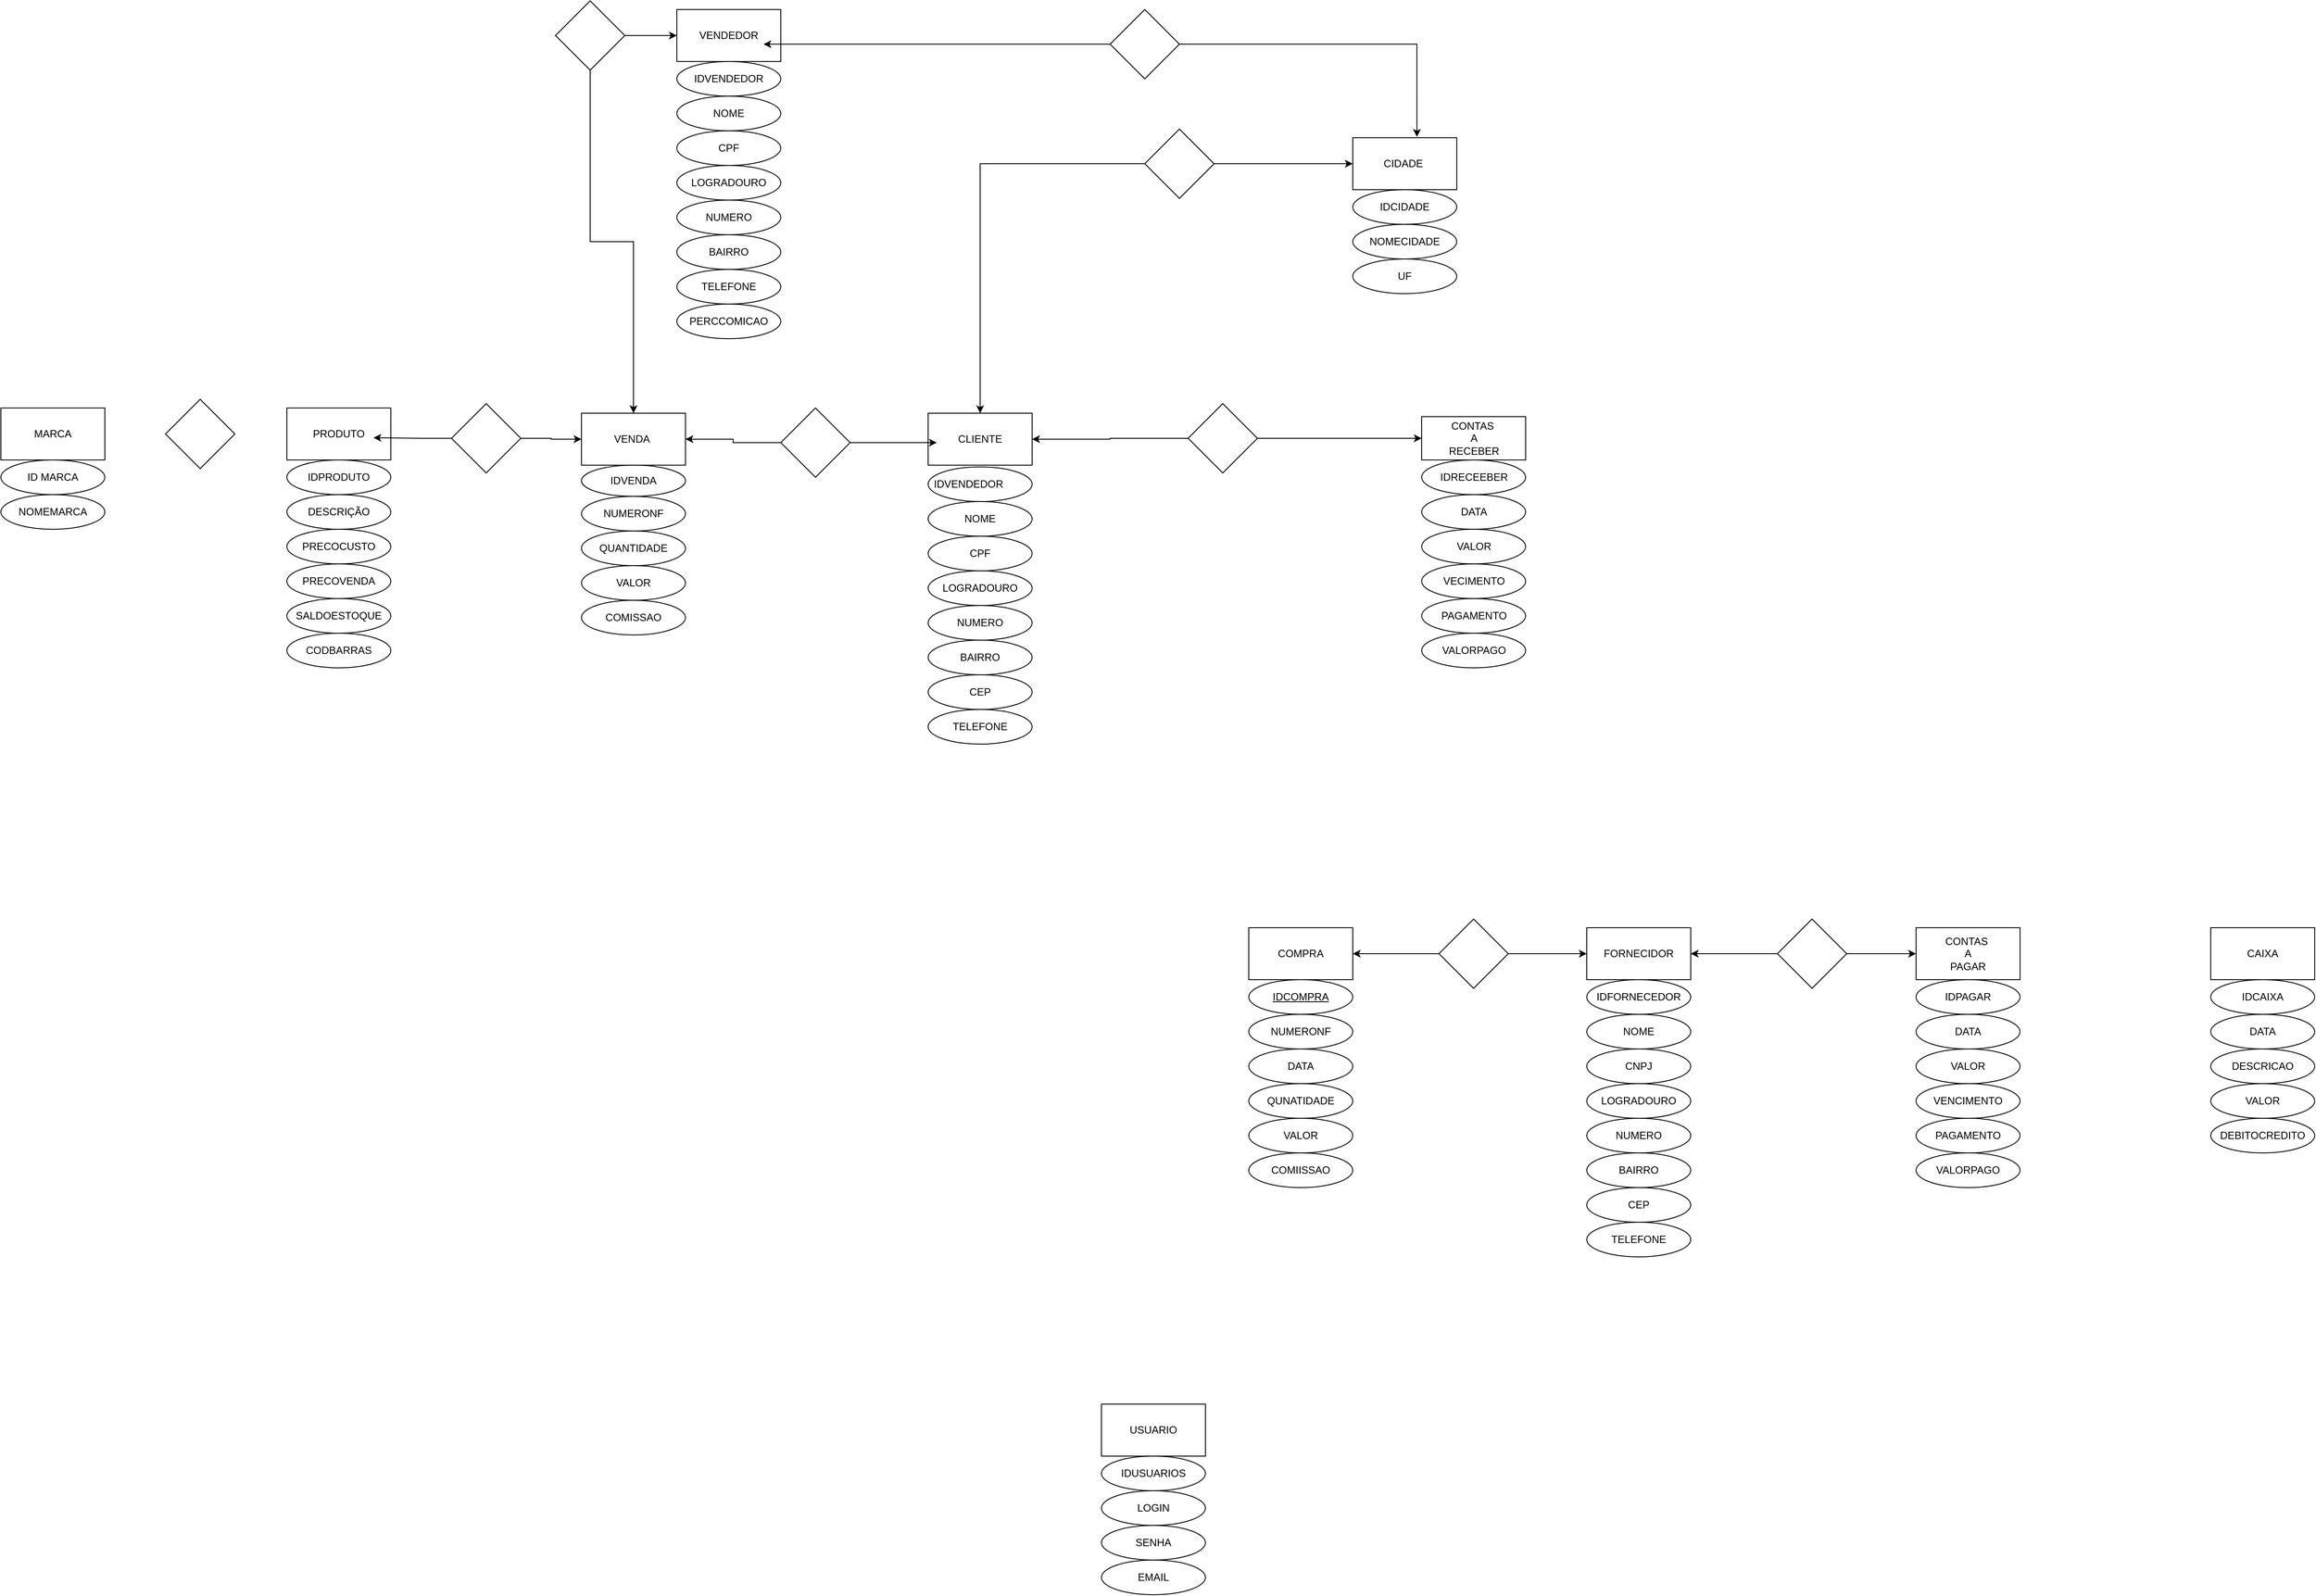 <mxfile version="24.2.2" type="github">
  <diagram name="Página-1" id="hBMCRMGVg-_b_J2vuRMF">
    <mxGraphModel dx="2933" dy="2729" grid="1" gridSize="10" guides="1" tooltips="1" connect="1" arrows="1" fold="1" page="1" pageScale="1" pageWidth="827" pageHeight="1169" math="0" shadow="0">
      <root>
        <mxCell id="0" />
        <mxCell id="1" parent="0" />
        <mxCell id="VK8VyzYkx4doQI-P-PIr-1" value="PRODUTO" style="rounded=0;whiteSpace=wrap;html=1;" vertex="1" parent="1">
          <mxGeometry x="400" y="130" width="120" height="60" as="geometry" />
        </mxCell>
        <mxCell id="VK8VyzYkx4doQI-P-PIr-2" value="MARCA" style="rounded=0;whiteSpace=wrap;html=1;" vertex="1" parent="1">
          <mxGeometry x="70" y="130" width="120" height="60" as="geometry" />
        </mxCell>
        <mxCell id="VK8VyzYkx4doQI-P-PIr-3" value="CLIENTE" style="rounded=0;whiteSpace=wrap;html=1;" vertex="1" parent="1">
          <mxGeometry x="1140" y="136" width="120" height="60" as="geometry" />
        </mxCell>
        <mxCell id="VK8VyzYkx4doQI-P-PIr-4" value="CIDADE&amp;nbsp;" style="rounded=0;whiteSpace=wrap;html=1;" vertex="1" parent="1">
          <mxGeometry x="1630" y="-182" width="120" height="60" as="geometry" />
        </mxCell>
        <mxCell id="VK8VyzYkx4doQI-P-PIr-5" value="VENDEDOR" style="rounded=0;whiteSpace=wrap;html=1;" vertex="1" parent="1">
          <mxGeometry x="850" y="-330" width="120" height="60" as="geometry" />
        </mxCell>
        <mxCell id="VK8VyzYkx4doQI-P-PIr-6" value="VENDA&amp;nbsp;" style="rounded=0;whiteSpace=wrap;html=1;" vertex="1" parent="1">
          <mxGeometry x="740" y="136" width="120" height="60" as="geometry" />
        </mxCell>
        <mxCell id="VK8VyzYkx4doQI-P-PIr-7" value="COMPRA" style="rounded=0;whiteSpace=wrap;html=1;" vertex="1" parent="1">
          <mxGeometry x="1510" y="730" width="120" height="60" as="geometry" />
        </mxCell>
        <mxCell id="VK8VyzYkx4doQI-P-PIr-8" value="CAIXA" style="rounded=0;whiteSpace=wrap;html=1;" vertex="1" parent="1">
          <mxGeometry x="2620" y="730" width="120" height="60" as="geometry" />
        </mxCell>
        <mxCell id="VK8VyzYkx4doQI-P-PIr-9" value="&lt;div&gt;USUARIO&lt;/div&gt;" style="rounded=0;whiteSpace=wrap;html=1;" vertex="1" parent="1">
          <mxGeometry x="1340" y="1280" width="120" height="60" as="geometry" />
        </mxCell>
        <mxCell id="VK8VyzYkx4doQI-P-PIr-12" value="IDPRODUTO" style="ellipse;whiteSpace=wrap;html=1;" vertex="1" parent="1">
          <mxGeometry x="400" y="190" width="120" height="40" as="geometry" />
        </mxCell>
        <mxCell id="VK8VyzYkx4doQI-P-PIr-13" value="DESCRIÇÃO" style="ellipse;whiteSpace=wrap;html=1;" vertex="1" parent="1">
          <mxGeometry x="400" y="230" width="120" height="40" as="geometry" />
        </mxCell>
        <mxCell id="VK8VyzYkx4doQI-P-PIr-14" value="PRECOCUSTO" style="ellipse;whiteSpace=wrap;html=1;" vertex="1" parent="1">
          <mxGeometry x="400" y="270" width="120" height="40" as="geometry" />
        </mxCell>
        <mxCell id="VK8VyzYkx4doQI-P-PIr-15" style="edgeStyle=orthogonalEdgeStyle;rounded=0;orthogonalLoop=1;jettySize=auto;html=1;exitX=0.5;exitY=1;exitDx=0;exitDy=0;" edge="1" parent="1" source="VK8VyzYkx4doQI-P-PIr-14" target="VK8VyzYkx4doQI-P-PIr-14">
          <mxGeometry relative="1" as="geometry" />
        </mxCell>
        <mxCell id="VK8VyzYkx4doQI-P-PIr-16" value="PRECOVENDA" style="ellipse;whiteSpace=wrap;html=1;" vertex="1" parent="1">
          <mxGeometry x="400" y="310" width="120" height="40" as="geometry" />
        </mxCell>
        <mxCell id="VK8VyzYkx4doQI-P-PIr-17" value="SALDOESTOQUE" style="ellipse;whiteSpace=wrap;html=1;" vertex="1" parent="1">
          <mxGeometry x="400" y="350" width="120" height="40" as="geometry" />
        </mxCell>
        <mxCell id="VK8VyzYkx4doQI-P-PIr-18" value="CODBARRAS" style="ellipse;whiteSpace=wrap;html=1;" vertex="1" parent="1">
          <mxGeometry x="400" y="390" width="120" height="40" as="geometry" />
        </mxCell>
        <mxCell id="VK8VyzYkx4doQI-P-PIr-19" value="ID MARCA" style="ellipse;whiteSpace=wrap;html=1;" vertex="1" parent="1">
          <mxGeometry x="70" y="190" width="120" height="40" as="geometry" />
        </mxCell>
        <mxCell id="VK8VyzYkx4doQI-P-PIr-20" value="IDVENDEDOR&lt;span style=&quot;white-space: pre;&quot;&gt;&#x9;&lt;/span&gt;" style="ellipse;whiteSpace=wrap;html=1;" vertex="1" parent="1">
          <mxGeometry x="1140" y="198" width="120" height="40" as="geometry" />
        </mxCell>
        <mxCell id="VK8VyzYkx4doQI-P-PIr-21" value="NOMEMARCA" style="ellipse;whiteSpace=wrap;html=1;" vertex="1" parent="1">
          <mxGeometry x="70" y="230" width="120" height="40" as="geometry" />
        </mxCell>
        <mxCell id="VK8VyzYkx4doQI-P-PIr-22" value="NOME" style="ellipse;whiteSpace=wrap;html=1;" vertex="1" parent="1">
          <mxGeometry x="1140" y="238" width="120" height="40" as="geometry" />
        </mxCell>
        <mxCell id="VK8VyzYkx4doQI-P-PIr-23" value="CPF" style="ellipse;whiteSpace=wrap;html=1;" vertex="1" parent="1">
          <mxGeometry x="1140" y="278" width="120" height="40" as="geometry" />
        </mxCell>
        <mxCell id="VK8VyzYkx4doQI-P-PIr-24" value="LOGRADOURO" style="ellipse;whiteSpace=wrap;html=1;" vertex="1" parent="1">
          <mxGeometry x="1140" y="318" width="120" height="40" as="geometry" />
        </mxCell>
        <mxCell id="VK8VyzYkx4doQI-P-PIr-25" value="NUMERO" style="ellipse;whiteSpace=wrap;html=1;" vertex="1" parent="1">
          <mxGeometry x="1140" y="358" width="120" height="40" as="geometry" />
        </mxCell>
        <mxCell id="VK8VyzYkx4doQI-P-PIr-26" value="BAIRRO" style="ellipse;whiteSpace=wrap;html=1;" vertex="1" parent="1">
          <mxGeometry x="1140" y="398" width="120" height="40" as="geometry" />
        </mxCell>
        <mxCell id="VK8VyzYkx4doQI-P-PIr-27" value="CEP" style="ellipse;whiteSpace=wrap;html=1;" vertex="1" parent="1">
          <mxGeometry x="1140" y="438" width="120" height="40" as="geometry" />
        </mxCell>
        <mxCell id="VK8VyzYkx4doQI-P-PIr-28" value="TELEFONE" style="ellipse;whiteSpace=wrap;html=1;" vertex="1" parent="1">
          <mxGeometry x="1140" y="478" width="120" height="40" as="geometry" />
        </mxCell>
        <mxCell id="VK8VyzYkx4doQI-P-PIr-29" value="IDCIDADE" style="ellipse;whiteSpace=wrap;html=1;" vertex="1" parent="1">
          <mxGeometry x="1630" y="-122" width="120" height="40" as="geometry" />
        </mxCell>
        <mxCell id="VK8VyzYkx4doQI-P-PIr-30" value="NOMECIDADE" style="ellipse;whiteSpace=wrap;html=1;" vertex="1" parent="1">
          <mxGeometry x="1630" y="-82" width="120" height="40" as="geometry" />
        </mxCell>
        <mxCell id="VK8VyzYkx4doQI-P-PIr-31" value="UF" style="ellipse;whiteSpace=wrap;html=1;" vertex="1" parent="1">
          <mxGeometry x="1630" y="-42" width="120" height="40" as="geometry" />
        </mxCell>
        <mxCell id="VK8VyzYkx4doQI-P-PIr-32" value="FORNECIDOR" style="rounded=0;whiteSpace=wrap;html=1;" vertex="1" parent="1">
          <mxGeometry x="1900" y="730" width="120" height="60" as="geometry" />
        </mxCell>
        <mxCell id="VK8VyzYkx4doQI-P-PIr-33" value="IDFORNECEDOR" style="ellipse;whiteSpace=wrap;html=1;" vertex="1" parent="1">
          <mxGeometry x="1900" y="790" width="120" height="40" as="geometry" />
        </mxCell>
        <mxCell id="VK8VyzYkx4doQI-P-PIr-34" value="CNPJ" style="ellipse;whiteSpace=wrap;html=1;" vertex="1" parent="1">
          <mxGeometry x="1900" y="870" width="120" height="40" as="geometry" />
        </mxCell>
        <mxCell id="VK8VyzYkx4doQI-P-PIr-35" value="NOME" style="ellipse;whiteSpace=wrap;html=1;" vertex="1" parent="1">
          <mxGeometry x="1900" y="830" width="120" height="40" as="geometry" />
        </mxCell>
        <mxCell id="VK8VyzYkx4doQI-P-PIr-37" value="LOGRADOURO" style="ellipse;whiteSpace=wrap;html=1;" vertex="1" parent="1">
          <mxGeometry x="1900" y="910" width="120" height="40" as="geometry" />
        </mxCell>
        <mxCell id="VK8VyzYkx4doQI-P-PIr-38" value="NUMERO" style="ellipse;whiteSpace=wrap;html=1;" vertex="1" parent="1">
          <mxGeometry x="1900" y="950" width="120" height="40" as="geometry" />
        </mxCell>
        <mxCell id="VK8VyzYkx4doQI-P-PIr-39" value="BAIRRO" style="ellipse;whiteSpace=wrap;html=1;" vertex="1" parent="1">
          <mxGeometry x="1900" y="990" width="120" height="40" as="geometry" />
        </mxCell>
        <mxCell id="VK8VyzYkx4doQI-P-PIr-40" value="CEP" style="ellipse;whiteSpace=wrap;html=1;" vertex="1" parent="1">
          <mxGeometry x="1900" y="1030" width="120" height="40" as="geometry" />
        </mxCell>
        <mxCell id="VK8VyzYkx4doQI-P-PIr-41" value="TELEFONE" style="ellipse;whiteSpace=wrap;html=1;" vertex="1" parent="1">
          <mxGeometry x="1900" y="1070" width="120" height="40" as="geometry" />
        </mxCell>
        <mxCell id="VK8VyzYkx4doQI-P-PIr-42" value="IDVENDEDOR" style="ellipse;whiteSpace=wrap;html=1;" vertex="1" parent="1">
          <mxGeometry x="850" y="-270" width="120" height="40" as="geometry" />
        </mxCell>
        <mxCell id="VK8VyzYkx4doQI-P-PIr-43" value="NOME" style="ellipse;whiteSpace=wrap;html=1;" vertex="1" parent="1">
          <mxGeometry x="850" y="-230" width="120" height="40" as="geometry" />
        </mxCell>
        <mxCell id="VK8VyzYkx4doQI-P-PIr-44" value="CPF&lt;span style=&quot;color: rgba(0, 0, 0, 0); font-family: monospace; font-size: 0px; text-align: start; text-wrap: nowrap;&quot;&gt;%3CmxGraphModel%3E%3Croot%3E%3CmxCell%20id%3D%220%22%2F%3E%3CmxCell%20id%3D%221%22%20parent%3D%220%22%2F%3E%3CmxCell%20id%3D%222%22%20value%3D%22%22%20style%3D%22ellipse%3BwhiteSpace%3Dwrap%3Bhtml%3D1%3B%22%20vertex%3D%221%22%20parent%3D%221%22%3E%3CmxGeometry%20x%3D%22110%22%20y%3D%22710%22%20width%3D%22120%22%20height%3D%2240%22%20as%3D%22geometry%22%2F%3E%3C%2FmxCell%3E%3C%2Froot%3E%3C%2FmxGraphModel%3E&lt;/span&gt;" style="ellipse;whiteSpace=wrap;html=1;" vertex="1" parent="1">
          <mxGeometry x="850" y="-190" width="120" height="40" as="geometry" />
        </mxCell>
        <mxCell id="VK8VyzYkx4doQI-P-PIr-45" value="LOGRADOURO" style="ellipse;whiteSpace=wrap;html=1;" vertex="1" parent="1">
          <mxGeometry x="850" y="-150" width="120" height="40" as="geometry" />
        </mxCell>
        <mxCell id="VK8VyzYkx4doQI-P-PIr-46" value="NUMERO" style="ellipse;whiteSpace=wrap;html=1;" vertex="1" parent="1">
          <mxGeometry x="850" y="-110" width="120" height="40" as="geometry" />
        </mxCell>
        <mxCell id="VK8VyzYkx4doQI-P-PIr-47" value="BAIRRO" style="ellipse;whiteSpace=wrap;html=1;" vertex="1" parent="1">
          <mxGeometry x="850" y="-70" width="120" height="40" as="geometry" />
        </mxCell>
        <mxCell id="VK8VyzYkx4doQI-P-PIr-48" value="TELEFONE" style="ellipse;whiteSpace=wrap;html=1;" vertex="1" parent="1">
          <mxGeometry x="850" y="-30" width="120" height="40" as="geometry" />
        </mxCell>
        <mxCell id="VK8VyzYkx4doQI-P-PIr-49" value="PERCCOMICAO" style="ellipse;whiteSpace=wrap;html=1;" vertex="1" parent="1">
          <mxGeometry x="850" y="10" width="120" height="40" as="geometry" />
        </mxCell>
        <mxCell id="VK8VyzYkx4doQI-P-PIr-50" value="IDVENDA" style="ellipse;whiteSpace=wrap;html=1;" vertex="1" parent="1">
          <mxGeometry x="740" y="196" width="120" height="36" as="geometry" />
        </mxCell>
        <mxCell id="VK8VyzYkx4doQI-P-PIr-51" value="NUMERONF" style="ellipse;whiteSpace=wrap;html=1;" vertex="1" parent="1">
          <mxGeometry x="740" y="232" width="120" height="40" as="geometry" />
        </mxCell>
        <mxCell id="VK8VyzYkx4doQI-P-PIr-52" value="QUANTIDADE" style="ellipse;whiteSpace=wrap;html=1;" vertex="1" parent="1">
          <mxGeometry x="740" y="272" width="120" height="40" as="geometry" />
        </mxCell>
        <mxCell id="VK8VyzYkx4doQI-P-PIr-53" value="VALOR" style="ellipse;whiteSpace=wrap;html=1;" vertex="1" parent="1">
          <mxGeometry x="740" y="312" width="120" height="40" as="geometry" />
        </mxCell>
        <mxCell id="VK8VyzYkx4doQI-P-PIr-54" value="COMISSAO" style="ellipse;whiteSpace=wrap;html=1;" vertex="1" parent="1">
          <mxGeometry x="740" y="352" width="120" height="40" as="geometry" />
        </mxCell>
        <mxCell id="VK8VyzYkx4doQI-P-PIr-55" value="NUMERONF" style="ellipse;whiteSpace=wrap;html=1;" vertex="1" parent="1">
          <mxGeometry x="1510" y="830" width="120" height="40" as="geometry" />
        </mxCell>
        <mxCell id="VK8VyzYkx4doQI-P-PIr-56" value="&lt;u&gt;IDCOMPRA&lt;/u&gt;" style="ellipse;whiteSpace=wrap;html=1;" vertex="1" parent="1">
          <mxGeometry x="1510" y="790" width="120" height="40" as="geometry" />
        </mxCell>
        <mxCell id="VK8VyzYkx4doQI-P-PIr-58" value="DATA" style="ellipse;whiteSpace=wrap;html=1;" vertex="1" parent="1">
          <mxGeometry x="1510" y="870" width="120" height="40" as="geometry" />
        </mxCell>
        <mxCell id="VK8VyzYkx4doQI-P-PIr-59" value="QUNATIDADE" style="ellipse;whiteSpace=wrap;html=1;" vertex="1" parent="1">
          <mxGeometry x="1510" y="910" width="120" height="40" as="geometry" />
        </mxCell>
        <mxCell id="VK8VyzYkx4doQI-P-PIr-60" value="VALOR" style="ellipse;whiteSpace=wrap;html=1;" vertex="1" parent="1">
          <mxGeometry x="1510" y="950" width="120" height="40" as="geometry" />
        </mxCell>
        <mxCell id="VK8VyzYkx4doQI-P-PIr-61" value="COMIISSAO" style="ellipse;whiteSpace=wrap;html=1;" vertex="1" parent="1">
          <mxGeometry x="1510" y="990" width="120" height="40" as="geometry" />
        </mxCell>
        <mxCell id="VK8VyzYkx4doQI-P-PIr-62" value="IDCAIXA" style="ellipse;whiteSpace=wrap;html=1;" vertex="1" parent="1">
          <mxGeometry x="2620" y="790" width="120" height="40" as="geometry" />
        </mxCell>
        <mxCell id="VK8VyzYkx4doQI-P-PIr-63" value="DATA" style="ellipse;whiteSpace=wrap;html=1;" vertex="1" parent="1">
          <mxGeometry x="2620" y="830" width="120" height="40" as="geometry" />
        </mxCell>
        <mxCell id="VK8VyzYkx4doQI-P-PIr-64" value="DESCRICAO" style="ellipse;whiteSpace=wrap;html=1;" vertex="1" parent="1">
          <mxGeometry x="2620" y="870" width="120" height="40" as="geometry" />
        </mxCell>
        <mxCell id="VK8VyzYkx4doQI-P-PIr-65" value="VALOR" style="ellipse;whiteSpace=wrap;html=1;" vertex="1" parent="1">
          <mxGeometry x="2620" y="910" width="120" height="40" as="geometry" />
        </mxCell>
        <mxCell id="VK8VyzYkx4doQI-P-PIr-66" value="DEBITOCREDITO" style="ellipse;whiteSpace=wrap;html=1;" vertex="1" parent="1">
          <mxGeometry x="2620" y="950" width="120" height="40" as="geometry" />
        </mxCell>
        <mxCell id="VK8VyzYkx4doQI-P-PIr-67" value="IDUSUARIOS" style="ellipse;whiteSpace=wrap;html=1;" vertex="1" parent="1">
          <mxGeometry x="1340" y="1340" width="120" height="40" as="geometry" />
        </mxCell>
        <mxCell id="VK8VyzYkx4doQI-P-PIr-68" value="LOGIN" style="ellipse;whiteSpace=wrap;html=1;" vertex="1" parent="1">
          <mxGeometry x="1340" y="1380" width="120" height="40" as="geometry" />
        </mxCell>
        <mxCell id="VK8VyzYkx4doQI-P-PIr-69" value="SENHA" style="ellipse;whiteSpace=wrap;html=1;" vertex="1" parent="1">
          <mxGeometry x="1340" y="1420" width="120" height="40" as="geometry" />
        </mxCell>
        <mxCell id="VK8VyzYkx4doQI-P-PIr-70" value="EMAIL" style="ellipse;whiteSpace=wrap;html=1;" vertex="1" parent="1">
          <mxGeometry x="1340" y="1460" width="120" height="40" as="geometry" />
        </mxCell>
        <mxCell id="VK8VyzYkx4doQI-P-PIr-97" value="" style="rhombus;whiteSpace=wrap;html=1;" vertex="1" parent="1">
          <mxGeometry x="260" y="120" width="80" height="80" as="geometry" />
        </mxCell>
        <mxCell id="VK8VyzYkx4doQI-P-PIr-98" value="CONTAS&amp;nbsp;&lt;div&gt;A&lt;/div&gt;&lt;div&gt;RECEBER&lt;/div&gt;" style="rounded=0;whiteSpace=wrap;html=1;" vertex="1" parent="1">
          <mxGeometry x="1709.5" y="140" width="120" height="50" as="geometry" />
        </mxCell>
        <mxCell id="VK8VyzYkx4doQI-P-PIr-99" value="IDRECEEBER" style="ellipse;whiteSpace=wrap;html=1;" vertex="1" parent="1">
          <mxGeometry x="1709.5" y="190" width="120" height="40" as="geometry" />
        </mxCell>
        <mxCell id="VK8VyzYkx4doQI-P-PIr-100" value="DATA" style="ellipse;whiteSpace=wrap;html=1;" vertex="1" parent="1">
          <mxGeometry x="1709.5" y="230" width="120" height="40" as="geometry" />
        </mxCell>
        <mxCell id="VK8VyzYkx4doQI-P-PIr-101" value="VALOR" style="ellipse;whiteSpace=wrap;html=1;" vertex="1" parent="1">
          <mxGeometry x="1709.5" y="270" width="120" height="40" as="geometry" />
        </mxCell>
        <mxCell id="VK8VyzYkx4doQI-P-PIr-102" value="VECIMENTO" style="ellipse;whiteSpace=wrap;html=1;" vertex="1" parent="1">
          <mxGeometry x="1709.5" y="310" width="120" height="40" as="geometry" />
        </mxCell>
        <mxCell id="VK8VyzYkx4doQI-P-PIr-103" value="PAGAMENTO" style="ellipse;whiteSpace=wrap;html=1;" vertex="1" parent="1">
          <mxGeometry x="1709.5" y="350" width="120" height="40" as="geometry" />
        </mxCell>
        <mxCell id="VK8VyzYkx4doQI-P-PIr-104" value="VALORPAGO" style="ellipse;whiteSpace=wrap;html=1;" vertex="1" parent="1">
          <mxGeometry x="1709.5" y="390" width="120" height="40" as="geometry" />
        </mxCell>
        <mxCell id="VK8VyzYkx4doQI-P-PIr-105" value="CONTAS&amp;nbsp;&lt;div&gt;A&lt;/div&gt;&lt;div&gt;PAGAR&lt;/div&gt;" style="rounded=0;whiteSpace=wrap;html=1;" vertex="1" parent="1">
          <mxGeometry x="2280" y="730" width="120" height="60" as="geometry" />
        </mxCell>
        <mxCell id="VK8VyzYkx4doQI-P-PIr-106" value="IDPAGAR" style="ellipse;whiteSpace=wrap;html=1;" vertex="1" parent="1">
          <mxGeometry x="2280" y="790" width="120" height="40" as="geometry" />
        </mxCell>
        <mxCell id="VK8VyzYkx4doQI-P-PIr-107" value="DATA" style="ellipse;whiteSpace=wrap;html=1;" vertex="1" parent="1">
          <mxGeometry x="2280" y="830" width="120" height="40" as="geometry" />
        </mxCell>
        <mxCell id="VK8VyzYkx4doQI-P-PIr-108" value="VALOR" style="ellipse;whiteSpace=wrap;html=1;" vertex="1" parent="1">
          <mxGeometry x="2280" y="870" width="120" height="40" as="geometry" />
        </mxCell>
        <mxCell id="VK8VyzYkx4doQI-P-PIr-109" value="VENCIMENTO" style="ellipse;whiteSpace=wrap;html=1;" vertex="1" parent="1">
          <mxGeometry x="2280" y="910" width="120" height="40" as="geometry" />
        </mxCell>
        <mxCell id="VK8VyzYkx4doQI-P-PIr-110" value="PAGAMENTO" style="ellipse;whiteSpace=wrap;html=1;" vertex="1" parent="1">
          <mxGeometry x="2280" y="950" width="120" height="40" as="geometry" />
        </mxCell>
        <mxCell id="VK8VyzYkx4doQI-P-PIr-111" value="VALORPAGO" style="ellipse;whiteSpace=wrap;html=1;" vertex="1" parent="1">
          <mxGeometry x="2280" y="990" width="120" height="40" as="geometry" />
        </mxCell>
        <mxCell id="VK8VyzYkx4doQI-P-PIr-118" style="edgeStyle=orthogonalEdgeStyle;rounded=0;orthogonalLoop=1;jettySize=auto;html=1;entryX=0;entryY=0.5;entryDx=0;entryDy=0;" edge="1" parent="1" source="VK8VyzYkx4doQI-P-PIr-114" target="VK8VyzYkx4doQI-P-PIr-4">
          <mxGeometry relative="1" as="geometry" />
        </mxCell>
        <mxCell id="VK8VyzYkx4doQI-P-PIr-121" style="edgeStyle=orthogonalEdgeStyle;rounded=0;orthogonalLoop=1;jettySize=auto;html=1;exitX=0;exitY=0.5;exitDx=0;exitDy=0;" edge="1" parent="1" source="VK8VyzYkx4doQI-P-PIr-114" target="VK8VyzYkx4doQI-P-PIr-3">
          <mxGeometry relative="1" as="geometry" />
        </mxCell>
        <mxCell id="VK8VyzYkx4doQI-P-PIr-114" value="" style="rhombus;whiteSpace=wrap;html=1;" vertex="1" parent="1">
          <mxGeometry x="1390" y="-192" width="80" height="80" as="geometry" />
        </mxCell>
        <mxCell id="VK8VyzYkx4doQI-P-PIr-129" style="edgeStyle=orthogonalEdgeStyle;rounded=0;orthogonalLoop=1;jettySize=auto;html=1;entryX=1;entryY=0.5;entryDx=0;entryDy=0;" edge="1" parent="1" source="VK8VyzYkx4doQI-P-PIr-115" target="VK8VyzYkx4doQI-P-PIr-3">
          <mxGeometry relative="1" as="geometry" />
        </mxCell>
        <mxCell id="VK8VyzYkx4doQI-P-PIr-130" style="edgeStyle=orthogonalEdgeStyle;rounded=0;orthogonalLoop=1;jettySize=auto;html=1;entryX=0;entryY=0.5;entryDx=0;entryDy=0;" edge="1" parent="1" source="VK8VyzYkx4doQI-P-PIr-115" target="VK8VyzYkx4doQI-P-PIr-98">
          <mxGeometry relative="1" as="geometry" />
        </mxCell>
        <mxCell id="VK8VyzYkx4doQI-P-PIr-115" value="" style="rhombus;whiteSpace=wrap;html=1;" vertex="1" parent="1">
          <mxGeometry x="1440" y="125" width="80" height="80" as="geometry" />
        </mxCell>
        <mxCell id="VK8VyzYkx4doQI-P-PIr-127" style="edgeStyle=orthogonalEdgeStyle;rounded=0;orthogonalLoop=1;jettySize=auto;html=1;entryX=1;entryY=0.5;entryDx=0;entryDy=0;" edge="1" parent="1" source="VK8VyzYkx4doQI-P-PIr-124" target="VK8VyzYkx4doQI-P-PIr-6">
          <mxGeometry relative="1" as="geometry" />
        </mxCell>
        <mxCell id="VK8VyzYkx4doQI-P-PIr-124" value="" style="rhombus;whiteSpace=wrap;html=1;" vertex="1" parent="1">
          <mxGeometry x="970" y="130" width="80" height="80" as="geometry" />
        </mxCell>
        <mxCell id="VK8VyzYkx4doQI-P-PIr-131" style="edgeStyle=orthogonalEdgeStyle;rounded=0;orthogonalLoop=1;jettySize=auto;html=1;exitX=1;exitY=0.5;exitDx=0;exitDy=0;entryX=0;entryY=0.5;entryDx=0;entryDy=0;" edge="1" parent="1" source="VK8VyzYkx4doQI-P-PIr-125" target="VK8VyzYkx4doQI-P-PIr-6">
          <mxGeometry relative="1" as="geometry" />
        </mxCell>
        <mxCell id="VK8VyzYkx4doQI-P-PIr-125" value="" style="rhombus;whiteSpace=wrap;html=1;" vertex="1" parent="1">
          <mxGeometry x="590" y="125" width="80" height="80" as="geometry" />
        </mxCell>
        <mxCell id="VK8VyzYkx4doQI-P-PIr-126" style="edgeStyle=orthogonalEdgeStyle;rounded=0;orthogonalLoop=1;jettySize=auto;html=1;entryX=0.083;entryY=0.567;entryDx=0;entryDy=0;entryPerimeter=0;" edge="1" parent="1" source="VK8VyzYkx4doQI-P-PIr-124" target="VK8VyzYkx4doQI-P-PIr-3">
          <mxGeometry relative="1" as="geometry" />
        </mxCell>
        <mxCell id="VK8VyzYkx4doQI-P-PIr-132" style="edgeStyle=orthogonalEdgeStyle;rounded=0;orthogonalLoop=1;jettySize=auto;html=1;exitX=0;exitY=0.5;exitDx=0;exitDy=0;entryX=0.833;entryY=0.572;entryDx=0;entryDy=0;entryPerimeter=0;" edge="1" parent="1" source="VK8VyzYkx4doQI-P-PIr-125" target="VK8VyzYkx4doQI-P-PIr-1">
          <mxGeometry relative="1" as="geometry" />
        </mxCell>
        <mxCell id="VK8VyzYkx4doQI-P-PIr-135" style="edgeStyle=orthogonalEdgeStyle;rounded=0;orthogonalLoop=1;jettySize=auto;html=1;" edge="1" parent="1" source="VK8VyzYkx4doQI-P-PIr-133" target="VK8VyzYkx4doQI-P-PIr-7">
          <mxGeometry relative="1" as="geometry" />
        </mxCell>
        <mxCell id="VK8VyzYkx4doQI-P-PIr-136" style="edgeStyle=orthogonalEdgeStyle;rounded=0;orthogonalLoop=1;jettySize=auto;html=1;exitX=1;exitY=0.5;exitDx=0;exitDy=0;" edge="1" parent="1" source="VK8VyzYkx4doQI-P-PIr-133" target="VK8VyzYkx4doQI-P-PIr-32">
          <mxGeometry relative="1" as="geometry" />
        </mxCell>
        <mxCell id="VK8VyzYkx4doQI-P-PIr-133" value="" style="rhombus;whiteSpace=wrap;html=1;" vertex="1" parent="1">
          <mxGeometry x="1729.5" y="720" width="80" height="80" as="geometry" />
        </mxCell>
        <mxCell id="VK8VyzYkx4doQI-P-PIr-137" style="edgeStyle=orthogonalEdgeStyle;rounded=0;orthogonalLoop=1;jettySize=auto;html=1;entryX=1;entryY=0.5;entryDx=0;entryDy=0;" edge="1" parent="1" source="VK8VyzYkx4doQI-P-PIr-134" target="VK8VyzYkx4doQI-P-PIr-32">
          <mxGeometry relative="1" as="geometry" />
        </mxCell>
        <mxCell id="VK8VyzYkx4doQI-P-PIr-138" style="edgeStyle=orthogonalEdgeStyle;rounded=0;orthogonalLoop=1;jettySize=auto;html=1;exitX=1;exitY=0.5;exitDx=0;exitDy=0;entryX=0;entryY=0.5;entryDx=0;entryDy=0;" edge="1" parent="1" source="VK8VyzYkx4doQI-P-PIr-134" target="VK8VyzYkx4doQI-P-PIr-105">
          <mxGeometry relative="1" as="geometry" />
        </mxCell>
        <mxCell id="VK8VyzYkx4doQI-P-PIr-134" value="" style="rhombus;whiteSpace=wrap;html=1;" vertex="1" parent="1">
          <mxGeometry x="2120" y="720" width="80" height="80" as="geometry" />
        </mxCell>
        <mxCell id="VK8VyzYkx4doQI-P-PIr-139" value="" style="rhombus;whiteSpace=wrap;html=1;" vertex="1" parent="1">
          <mxGeometry x="1350" y="-330" width="80" height="80" as="geometry" />
        </mxCell>
        <mxCell id="VK8VyzYkx4doQI-P-PIr-143" style="edgeStyle=orthogonalEdgeStyle;rounded=0;orthogonalLoop=1;jettySize=auto;html=1;" edge="1" parent="1" source="VK8VyzYkx4doQI-P-PIr-140" target="VK8VyzYkx4doQI-P-PIr-5">
          <mxGeometry relative="1" as="geometry" />
        </mxCell>
        <mxCell id="VK8VyzYkx4doQI-P-PIr-145" style="edgeStyle=orthogonalEdgeStyle;rounded=0;orthogonalLoop=1;jettySize=auto;html=1;" edge="1" parent="1" source="VK8VyzYkx4doQI-P-PIr-140" target="VK8VyzYkx4doQI-P-PIr-6">
          <mxGeometry relative="1" as="geometry" />
        </mxCell>
        <mxCell id="VK8VyzYkx4doQI-P-PIr-140" value="" style="rhombus;whiteSpace=wrap;html=1;" vertex="1" parent="1">
          <mxGeometry x="710" y="-340" width="80" height="80" as="geometry" />
        </mxCell>
        <mxCell id="VK8VyzYkx4doQI-P-PIr-141" style="edgeStyle=orthogonalEdgeStyle;rounded=0;orthogonalLoop=1;jettySize=auto;html=1;entryX=0.617;entryY=-0.017;entryDx=0;entryDy=0;entryPerimeter=0;" edge="1" parent="1" source="VK8VyzYkx4doQI-P-PIr-139" target="VK8VyzYkx4doQI-P-PIr-4">
          <mxGeometry relative="1" as="geometry" />
        </mxCell>
        <mxCell id="VK8VyzYkx4doQI-P-PIr-142" style="edgeStyle=orthogonalEdgeStyle;rounded=0;orthogonalLoop=1;jettySize=auto;html=1;entryX=0.833;entryY=0.667;entryDx=0;entryDy=0;entryPerimeter=0;" edge="1" parent="1" source="VK8VyzYkx4doQI-P-PIr-139" target="VK8VyzYkx4doQI-P-PIr-5">
          <mxGeometry relative="1" as="geometry" />
        </mxCell>
      </root>
    </mxGraphModel>
  </diagram>
</mxfile>
